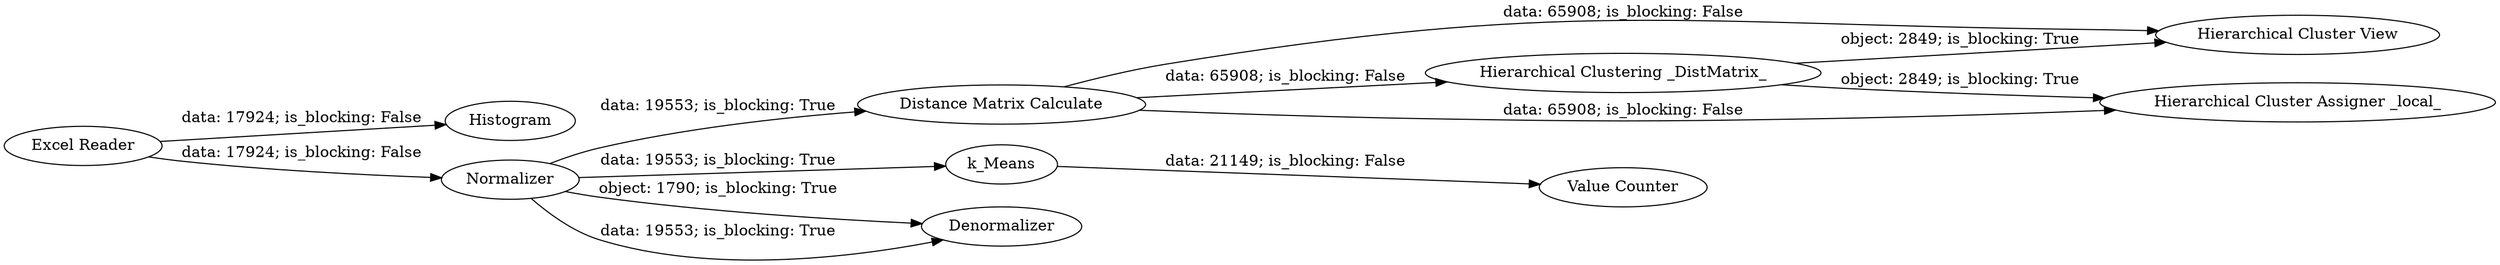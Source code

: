 digraph {
	"-6232509066947420350_7" [label="Distance Matrix Calculate"]
	"-6232509066947420350_4" [label=Histogram]
	"-6232509066947420350_3" [label=Normalizer]
	"-6232509066947420350_8" [label=k_Means]
	"-6232509066947420350_11" [label="Hierarchical Cluster View"]
	"-6232509066947420350_5" [label=Denormalizer]
	"-6232509066947420350_9" [label="Value Counter"]
	"-6232509066947420350_12" [label="Hierarchical Cluster Assigner _local_"]
	"-6232509066947420350_10" [label="Hierarchical Clustering _DistMatrix_"]
	"-6232509066947420350_2" [label="Excel Reader"]
	"-6232509066947420350_10" -> "-6232509066947420350_12" [label="object: 2849; is_blocking: True"]
	"-6232509066947420350_2" -> "-6232509066947420350_3" [label="data: 17924; is_blocking: False"]
	"-6232509066947420350_7" -> "-6232509066947420350_11" [label="data: 65908; is_blocking: False"]
	"-6232509066947420350_3" -> "-6232509066947420350_8" [label="data: 19553; is_blocking: True"]
	"-6232509066947420350_3" -> "-6232509066947420350_7" [label="data: 19553; is_blocking: True"]
	"-6232509066947420350_7" -> "-6232509066947420350_10" [label="data: 65908; is_blocking: False"]
	"-6232509066947420350_10" -> "-6232509066947420350_11" [label="object: 2849; is_blocking: True"]
	"-6232509066947420350_2" -> "-6232509066947420350_4" [label="data: 17924; is_blocking: False"]
	"-6232509066947420350_3" -> "-6232509066947420350_5" [label="object: 1790; is_blocking: True"]
	"-6232509066947420350_8" -> "-6232509066947420350_9" [label="data: 21149; is_blocking: False"]
	"-6232509066947420350_7" -> "-6232509066947420350_12" [label="data: 65908; is_blocking: False"]
	"-6232509066947420350_3" -> "-6232509066947420350_5" [label="data: 19553; is_blocking: True"]
	rankdir=LR
}
